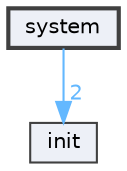 digraph "system"
{
 // LATEX_PDF_SIZE
  bgcolor="transparent";
  edge [fontname=Helvetica,fontsize=10,labelfontname=Helvetica,labelfontsize=10];
  node [fontname=Helvetica,fontsize=10,shape=box,height=0.2,width=0.4];
  compound=true
  dir_e8522150b400a43ebfdbd1fed060b8e2 [label="system", fillcolor="#edf0f7", color="grey25", style="filled,bold", URL="dir_e8522150b400a43ebfdbd1fed060b8e2.html",tooltip=""];
  dir_b1b7c248586c03e23e648237ba8dbb8d [label="init", fillcolor="#edf0f7", color="grey25", style="filled", URL="dir_b1b7c248586c03e23e648237ba8dbb8d.html",tooltip=""];
  dir_e8522150b400a43ebfdbd1fed060b8e2->dir_b1b7c248586c03e23e648237ba8dbb8d [headlabel="2", labeldistance=1.5 headhref="dir_000006_000002.html" color="steelblue1" fontcolor="steelblue1"];
}
